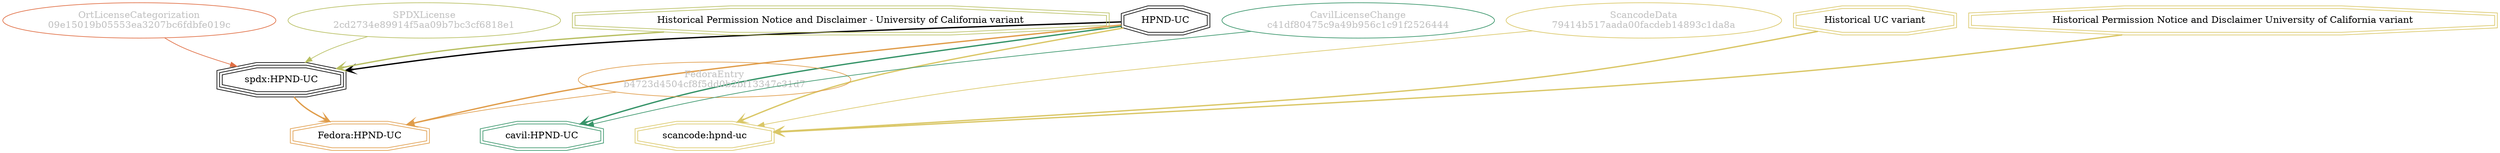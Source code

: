 strict digraph {
    node [shape=box];
    graph [splines=curved];
    2140 [label="SPDXLicense\n2cd2734e89914f5aa09b7bc3cf6818e1"
         ,fontcolor=gray
         ,color="#b8bf62"
         ,fillcolor="beige;1"
         ,shape=ellipse];
    2141 [label="spdx:HPND-UC"
         ,shape=tripleoctagon];
    2142 [label="HPND-UC"
         ,shape=doubleoctagon];
    2143 [label="Historical Permission Notice and Disclaimer - University of California variant"
         ,color="#b8bf62"
         ,shape=doubleoctagon];
    6757 [label="FedoraEntry\nb4723d4504cf8f5dd0b2bf13347c31d7"
         ,fontcolor=gray
         ,color="#e09d4b"
         ,fillcolor="beige;1"
         ,shape=ellipse];
    6758 [label="Fedora:HPND-UC"
         ,color="#e09d4b"
         ,shape=doubleoctagon];
    17142 [label="ScancodeData\n79414b517aada00facdeb14893c1da8a"
          ,fontcolor=gray
          ,color="#dac767"
          ,fillcolor="beige;1"
          ,shape=ellipse];
    17143 [label="scancode:hpnd-uc"
          ,color="#dac767"
          ,shape=doubleoctagon];
    17144 [label="Historical UC variant"
          ,color="#dac767"
          ,shape=doubleoctagon];
    17145 [label="Historical Permission Notice and Disclaimer University of California variant"
          ,color="#dac767"
          ,shape=doubleoctagon];
    28744 [label="OrtLicenseCategorization\n09e15019b05553ea3207bc6fdbfe019c"
          ,fontcolor=gray
          ,color="#e06f45"
          ,fillcolor="beige;1"
          ,shape=ellipse];
    36972 [label="CavilLicenseChange\nc41df80475c9a49b956c1c91f2526444"
          ,fontcolor=gray
          ,color="#379469"
          ,fillcolor="beige;1"
          ,shape=ellipse];
    36973 [label="cavil:HPND-UC"
          ,color="#379469"
          ,shape=doubleoctagon];
    2140 -> 2141 [weight=0.5
                 ,color="#b8bf62"];
    2141 -> 6758 [style=bold
                 ,arrowhead=vee
                 ,weight=0.7
                 ,color="#e09d4b"];
    2142 -> 2141 [style=bold
                 ,arrowhead=vee
                 ,weight=0.7];
    2142 -> 6758 [style=bold
                 ,arrowhead=vee
                 ,weight=0.7
                 ,color="#e09d4b"];
    2142 -> 17143 [style=bold
                  ,arrowhead=vee
                  ,weight=0.7
                  ,color="#dac767"];
    2142 -> 36973 [style=bold
                  ,arrowhead=vee
                  ,weight=0.7
                  ,color="#379469"];
    2142 -> 36973 [style=bold
                  ,arrowhead=vee
                  ,weight=0.7
                  ,color="#379469"];
    2143 -> 2141 [style=bold
                 ,arrowhead=vee
                 ,weight=0.7
                 ,color="#b8bf62"];
    6757 -> 6758 [weight=0.5
                 ,color="#e09d4b"];
    17142 -> 17143 [weight=0.5
                   ,color="#dac767"];
    17144 -> 17143 [style=bold
                   ,arrowhead=vee
                   ,weight=0.7
                   ,color="#dac767"];
    17145 -> 17143 [style=bold
                   ,arrowhead=vee
                   ,weight=0.7
                   ,color="#dac767"];
    28744 -> 2141 [weight=0.5
                  ,color="#e06f45"];
    36972 -> 36973 [weight=0.5
                   ,color="#379469"];
}
